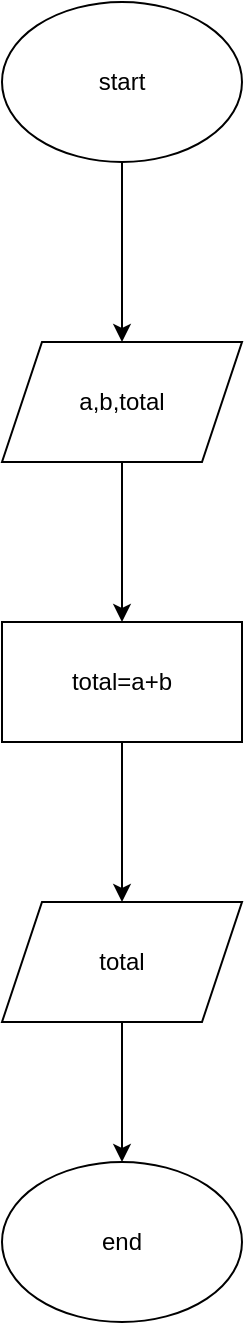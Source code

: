 <mxfile version="25.0.2">
  <diagram name="Trang-1" id="OrV0UYE6npWRx3nDmX_L">
    <mxGraphModel dx="1104" dy="732" grid="1" gridSize="10" guides="1" tooltips="1" connect="1" arrows="1" fold="1" page="1" pageScale="1" pageWidth="827" pageHeight="1169" math="0" shadow="0">
      <root>
        <mxCell id="0" />
        <mxCell id="1" parent="0" />
        <mxCell id="As7OFJI1o5R5hSgRAXrv-3" value="" style="edgeStyle=orthogonalEdgeStyle;rounded=0;orthogonalLoop=1;jettySize=auto;html=1;" edge="1" parent="1" source="As7OFJI1o5R5hSgRAXrv-1" target="As7OFJI1o5R5hSgRAXrv-2">
          <mxGeometry relative="1" as="geometry" />
        </mxCell>
        <mxCell id="As7OFJI1o5R5hSgRAXrv-1" value="start" style="ellipse;whiteSpace=wrap;html=1;fillColor=none;" vertex="1" parent="1">
          <mxGeometry x="340" y="210" width="120" height="80" as="geometry" />
        </mxCell>
        <mxCell id="As7OFJI1o5R5hSgRAXrv-5" value="" style="edgeStyle=orthogonalEdgeStyle;rounded=0;orthogonalLoop=1;jettySize=auto;html=1;" edge="1" parent="1" source="As7OFJI1o5R5hSgRAXrv-2" target="As7OFJI1o5R5hSgRAXrv-4">
          <mxGeometry relative="1" as="geometry" />
        </mxCell>
        <mxCell id="As7OFJI1o5R5hSgRAXrv-2" value="a,b,total" style="shape=parallelogram;perimeter=parallelogramPerimeter;whiteSpace=wrap;html=1;fixedSize=1;fillColor=none;" vertex="1" parent="1">
          <mxGeometry x="340" y="380" width="120" height="60" as="geometry" />
        </mxCell>
        <mxCell id="As7OFJI1o5R5hSgRAXrv-9" value="" style="edgeStyle=orthogonalEdgeStyle;rounded=0;orthogonalLoop=1;jettySize=auto;html=1;" edge="1" parent="1" source="As7OFJI1o5R5hSgRAXrv-4" target="As7OFJI1o5R5hSgRAXrv-8">
          <mxGeometry relative="1" as="geometry" />
        </mxCell>
        <mxCell id="As7OFJI1o5R5hSgRAXrv-4" value="total=a+b" style="whiteSpace=wrap;html=1;fillColor=none;" vertex="1" parent="1">
          <mxGeometry x="340" y="520" width="120" height="60" as="geometry" />
        </mxCell>
        <mxCell id="As7OFJI1o5R5hSgRAXrv-11" value="" style="edgeStyle=orthogonalEdgeStyle;rounded=0;orthogonalLoop=1;jettySize=auto;html=1;" edge="1" parent="1" source="As7OFJI1o5R5hSgRAXrv-8" target="As7OFJI1o5R5hSgRAXrv-10">
          <mxGeometry relative="1" as="geometry" />
        </mxCell>
        <mxCell id="As7OFJI1o5R5hSgRAXrv-8" value="total" style="shape=parallelogram;perimeter=parallelogramPerimeter;whiteSpace=wrap;html=1;fixedSize=1;fillColor=none;" vertex="1" parent="1">
          <mxGeometry x="340" y="660" width="120" height="60" as="geometry" />
        </mxCell>
        <mxCell id="As7OFJI1o5R5hSgRAXrv-10" value="end" style="ellipse;whiteSpace=wrap;html=1;fillColor=none;" vertex="1" parent="1">
          <mxGeometry x="340" y="790" width="120" height="80" as="geometry" />
        </mxCell>
      </root>
    </mxGraphModel>
  </diagram>
</mxfile>
